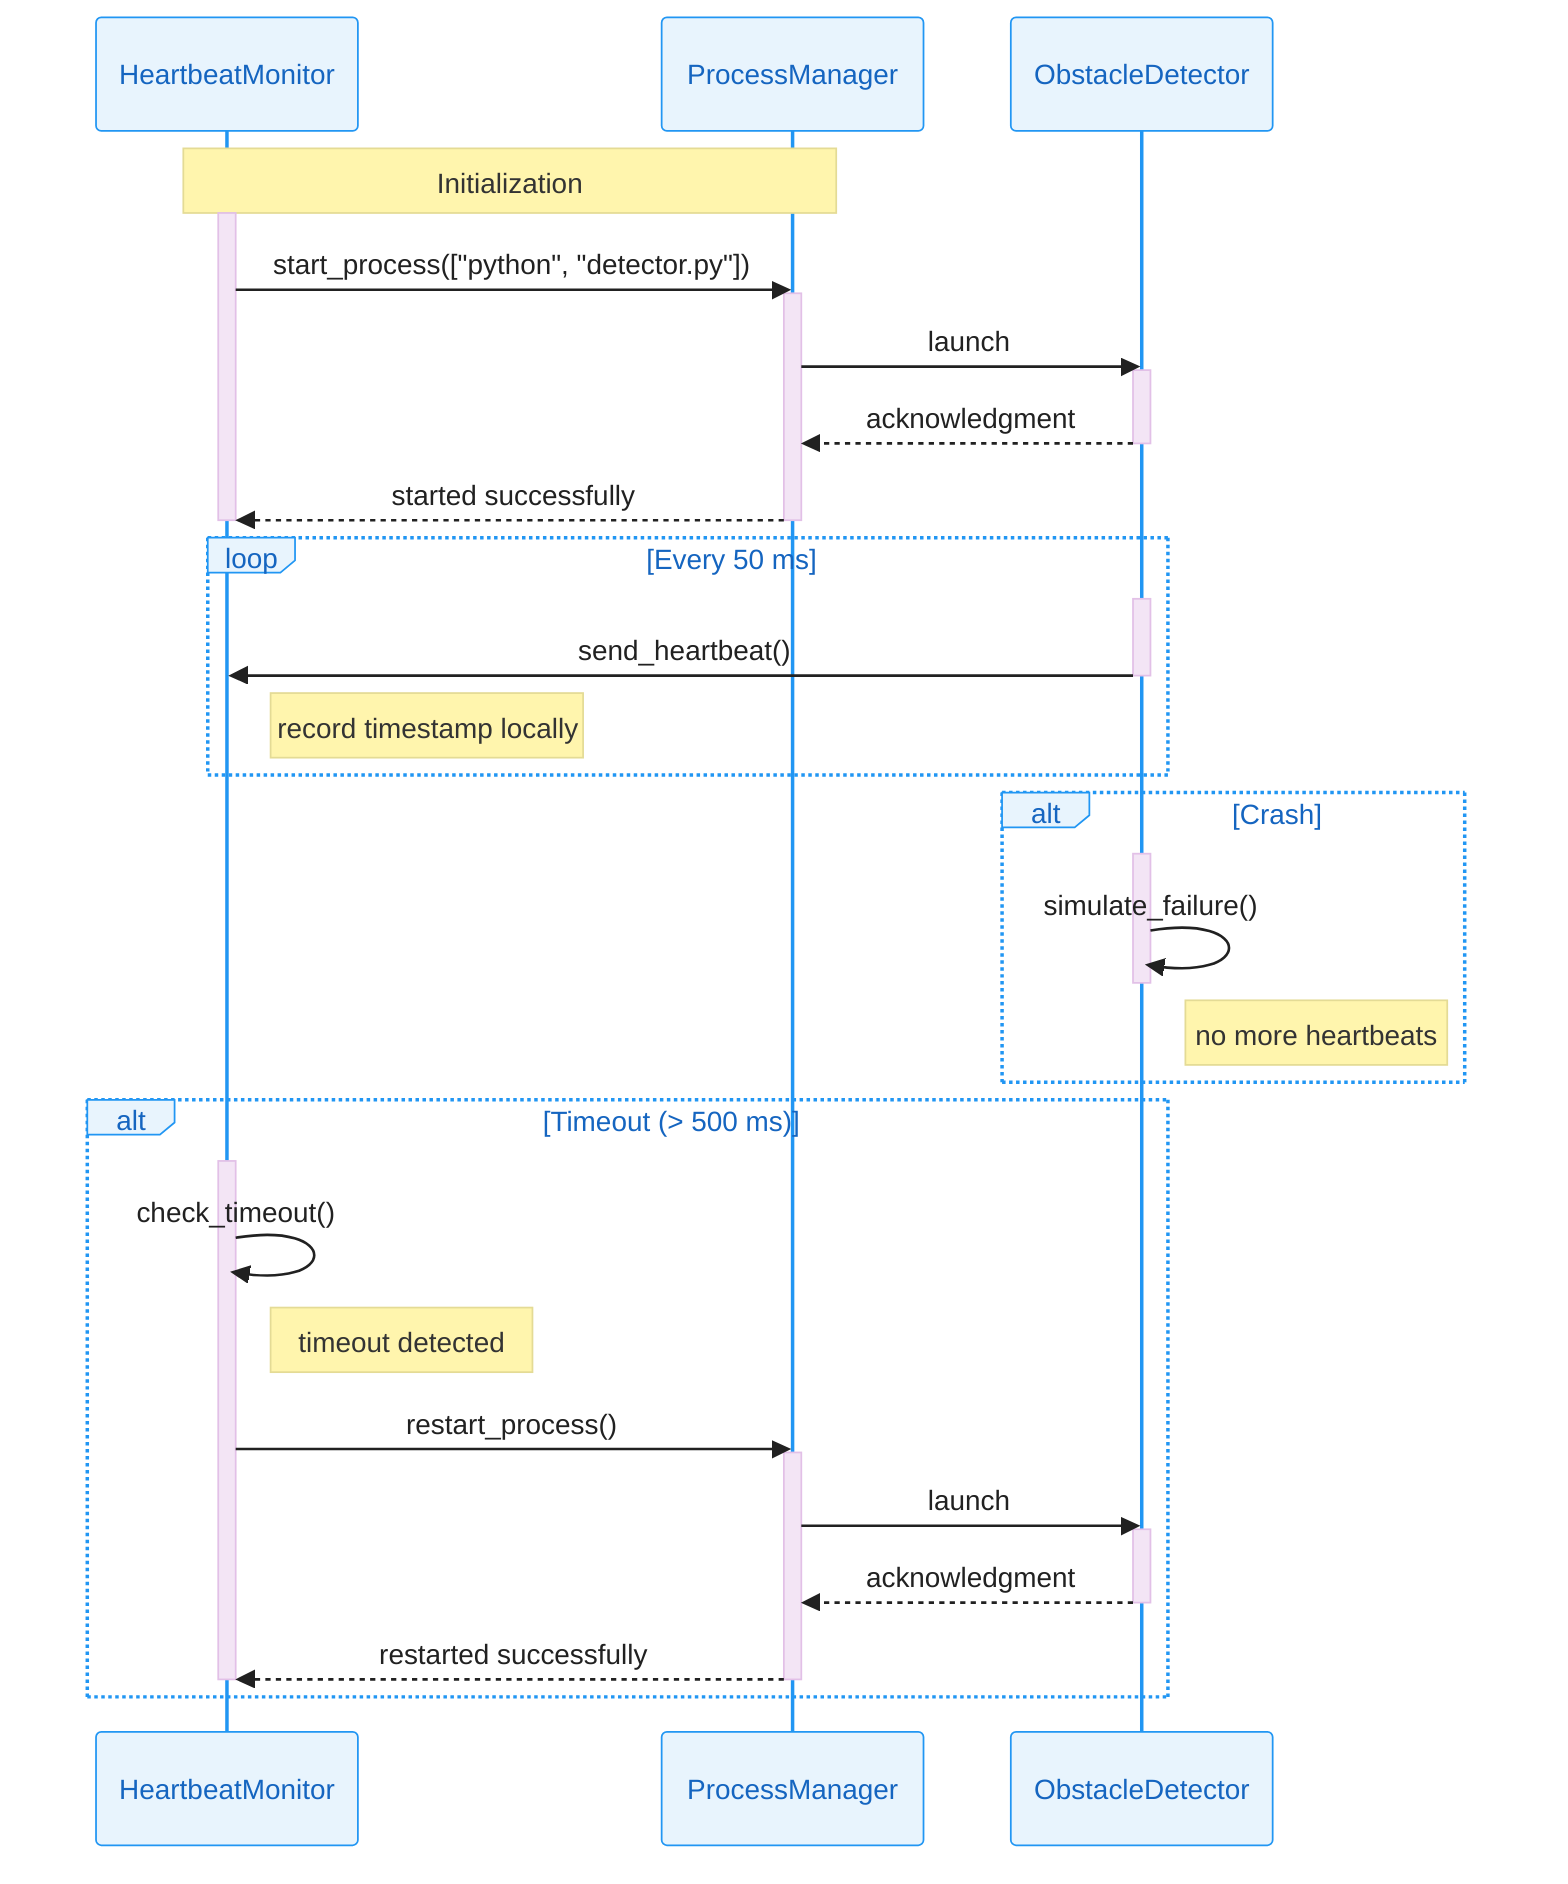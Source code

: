 ---
config:
  theme: 'base'
  themeVariables:
    primaryColor: '#E8F4FD'
    primaryBorderColor: '#2196F3'
    primaryTextColor: '#1565C0'
    secondaryColor: '#F3E5F5'
    secondaryBorderColor: '#9C27B0'
    secondaryTextColor: '#6A1B9A'
    tertiaryColor: '#E8F5E8'
    tertiaryBorderColor: '#4CAF50'
    tertiaryTextColor: '#2E7D32'
    lineColor: '#424242'
    background: '#FAFAFA'
    textColor: '#212121'
    nodeTextColor: '#1565C0'
    edgeLabelBackground: '#FFFFFF'
    clusterBkg: '#F5F5F5'
    clusterBorder: '#BDBDBD'
    fillType0: '#E3F2FD'
    fillType1: '#F3E5F5'
    fillType2: '#E8F5E8'
    fillType3: '#FFF3E0'
    fillType4: '#FCE4EC'
    fillType5: '#F1F8E9'
    fillType6: '#E0F2F1'
    fillType7: '#FFF8E1'
---
sequenceDiagram
    participant M as HeartbeatMonitor
    participant P as ProcessManager
    participant W as ObstacleDetector

    Note over M,P: Initialization
    activate M
    M->>P: start_process(["python", "detector.py"])
    activate P
    P->>W: launch
    activate W
    W-->>P: acknowledgment
    deactivate W
    P-->>M: started successfully
    deactivate P
    deactivate M

    loop Every 50 ms
        activate W
        W->>M: send_heartbeat()
        deactivate W
        Note right of M: record timestamp locally
    end

    alt Crash
        activate W
        W->>W: simulate_failure()
        deactivate W
        Note right of W: no more heartbeats
    end

    alt Timeout (> 500 ms)
        activate M
        M->>M: check_timeout()
        Note right of M: timeout detected
        M->>P: restart_process()
        activate P
        P->>W: launch
        activate W
        W-->>P: acknowledgment
        deactivate W
        P-->>M: restarted successfully
        deactivate P
        deactivate M
    end